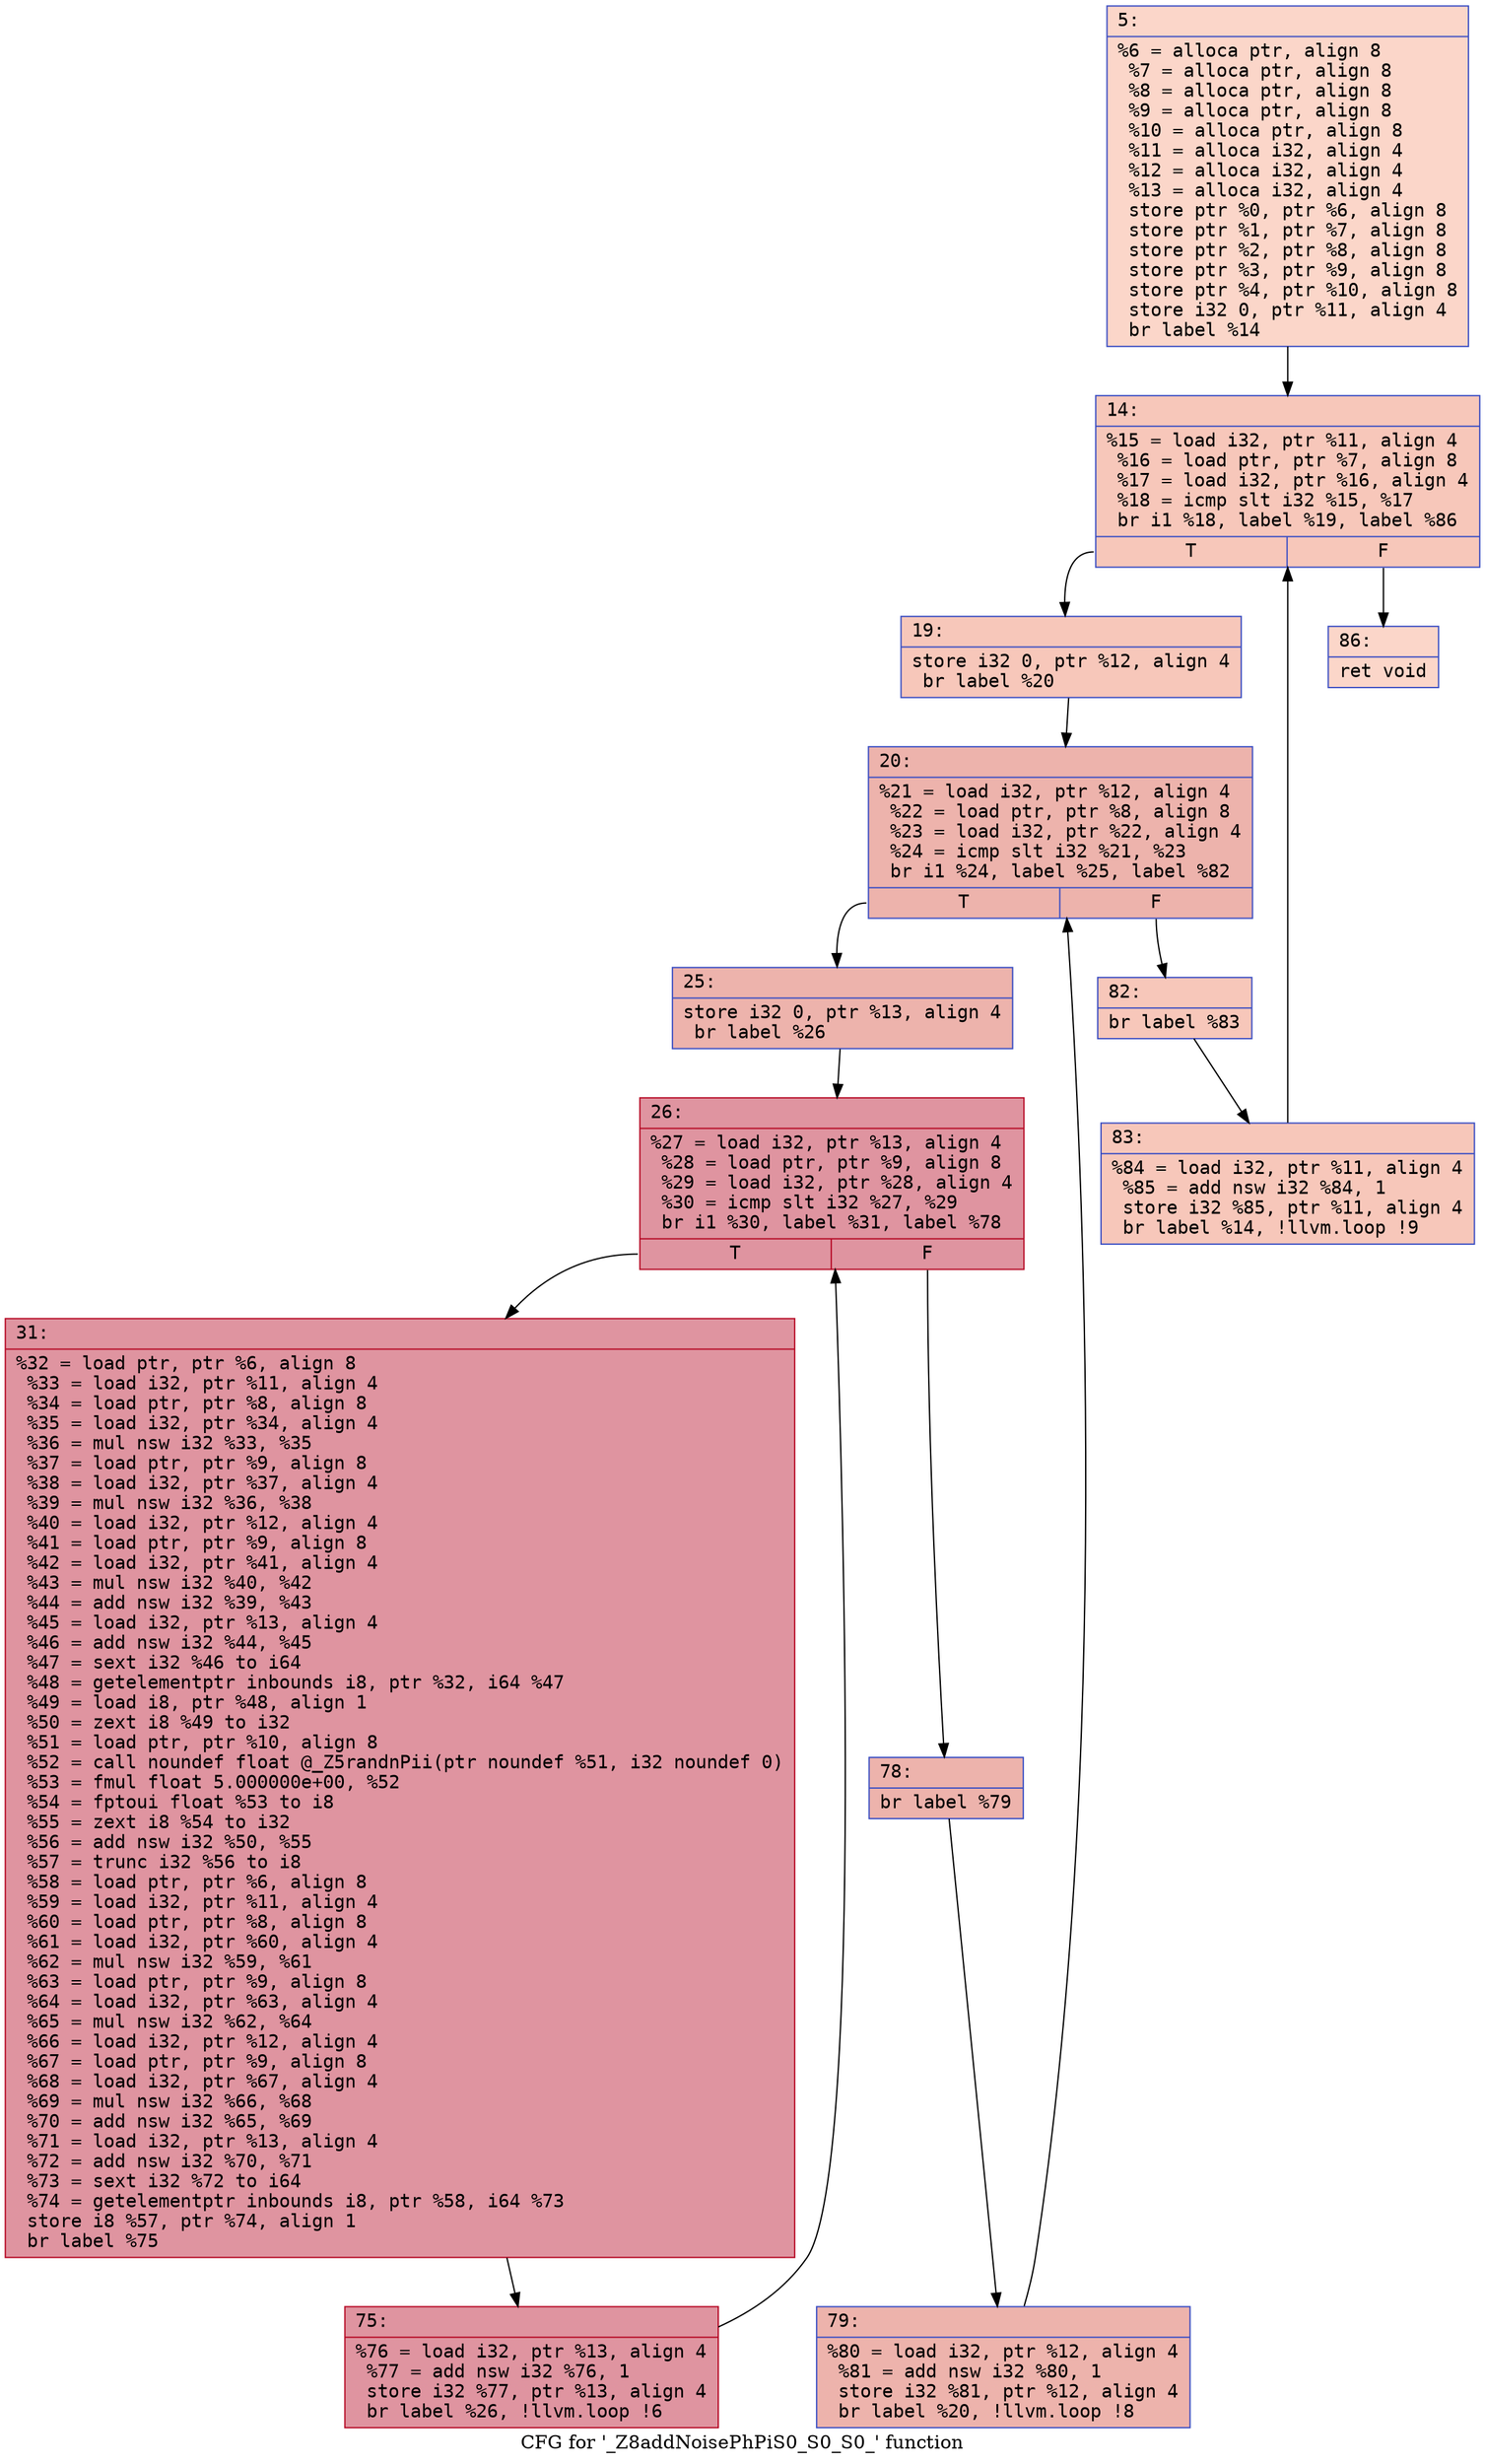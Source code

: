 digraph "CFG for '_Z8addNoisePhPiS0_S0_S0_' function" {
	label="CFG for '_Z8addNoisePhPiS0_S0_S0_' function";

	Node0x60000182b930 [shape=record,color="#3d50c3ff", style=filled, fillcolor="#f6a38570" fontname="Courier",label="{5:\l|  %6 = alloca ptr, align 8\l  %7 = alloca ptr, align 8\l  %8 = alloca ptr, align 8\l  %9 = alloca ptr, align 8\l  %10 = alloca ptr, align 8\l  %11 = alloca i32, align 4\l  %12 = alloca i32, align 4\l  %13 = alloca i32, align 4\l  store ptr %0, ptr %6, align 8\l  store ptr %1, ptr %7, align 8\l  store ptr %2, ptr %8, align 8\l  store ptr %3, ptr %9, align 8\l  store ptr %4, ptr %10, align 8\l  store i32 0, ptr %11, align 4\l  br label %14\l}"];
	Node0x60000182b930 -> Node0x60000182b980[tooltip="5 -> 14\nProbability 100.00%" ];
	Node0x60000182b980 [shape=record,color="#3d50c3ff", style=filled, fillcolor="#ec7f6370" fontname="Courier",label="{14:\l|  %15 = load i32, ptr %11, align 4\l  %16 = load ptr, ptr %7, align 8\l  %17 = load i32, ptr %16, align 4\l  %18 = icmp slt i32 %15, %17\l  br i1 %18, label %19, label %86\l|{<s0>T|<s1>F}}"];
	Node0x60000182b980:s0 -> Node0x60000182b9d0[tooltip="14 -> 19\nProbability 96.88%" ];
	Node0x60000182b980:s1 -> Node0x60000182bcf0[tooltip="14 -> 86\nProbability 3.12%" ];
	Node0x60000182b9d0 [shape=record,color="#3d50c3ff", style=filled, fillcolor="#ec7f6370" fontname="Courier",label="{19:\l|  store i32 0, ptr %12, align 4\l  br label %20\l}"];
	Node0x60000182b9d0 -> Node0x60000182ba20[tooltip="19 -> 20\nProbability 100.00%" ];
	Node0x60000182ba20 [shape=record,color="#3d50c3ff", style=filled, fillcolor="#d6524470" fontname="Courier",label="{20:\l|  %21 = load i32, ptr %12, align 4\l  %22 = load ptr, ptr %8, align 8\l  %23 = load i32, ptr %22, align 4\l  %24 = icmp slt i32 %21, %23\l  br i1 %24, label %25, label %82\l|{<s0>T|<s1>F}}"];
	Node0x60000182ba20:s0 -> Node0x60000182ba70[tooltip="20 -> 25\nProbability 96.88%" ];
	Node0x60000182ba20:s1 -> Node0x60000182bc50[tooltip="20 -> 82\nProbability 3.12%" ];
	Node0x60000182ba70 [shape=record,color="#3d50c3ff", style=filled, fillcolor="#d6524470" fontname="Courier",label="{25:\l|  store i32 0, ptr %13, align 4\l  br label %26\l}"];
	Node0x60000182ba70 -> Node0x60000182bac0[tooltip="25 -> 26\nProbability 100.00%" ];
	Node0x60000182bac0 [shape=record,color="#b70d28ff", style=filled, fillcolor="#b70d2870" fontname="Courier",label="{26:\l|  %27 = load i32, ptr %13, align 4\l  %28 = load ptr, ptr %9, align 8\l  %29 = load i32, ptr %28, align 4\l  %30 = icmp slt i32 %27, %29\l  br i1 %30, label %31, label %78\l|{<s0>T|<s1>F}}"];
	Node0x60000182bac0:s0 -> Node0x60000182bb10[tooltip="26 -> 31\nProbability 96.88%" ];
	Node0x60000182bac0:s1 -> Node0x60000182bbb0[tooltip="26 -> 78\nProbability 3.12%" ];
	Node0x60000182bb10 [shape=record,color="#b70d28ff", style=filled, fillcolor="#b70d2870" fontname="Courier",label="{31:\l|  %32 = load ptr, ptr %6, align 8\l  %33 = load i32, ptr %11, align 4\l  %34 = load ptr, ptr %8, align 8\l  %35 = load i32, ptr %34, align 4\l  %36 = mul nsw i32 %33, %35\l  %37 = load ptr, ptr %9, align 8\l  %38 = load i32, ptr %37, align 4\l  %39 = mul nsw i32 %36, %38\l  %40 = load i32, ptr %12, align 4\l  %41 = load ptr, ptr %9, align 8\l  %42 = load i32, ptr %41, align 4\l  %43 = mul nsw i32 %40, %42\l  %44 = add nsw i32 %39, %43\l  %45 = load i32, ptr %13, align 4\l  %46 = add nsw i32 %44, %45\l  %47 = sext i32 %46 to i64\l  %48 = getelementptr inbounds i8, ptr %32, i64 %47\l  %49 = load i8, ptr %48, align 1\l  %50 = zext i8 %49 to i32\l  %51 = load ptr, ptr %10, align 8\l  %52 = call noundef float @_Z5randnPii(ptr noundef %51, i32 noundef 0)\l  %53 = fmul float 5.000000e+00, %52\l  %54 = fptoui float %53 to i8\l  %55 = zext i8 %54 to i32\l  %56 = add nsw i32 %50, %55\l  %57 = trunc i32 %56 to i8\l  %58 = load ptr, ptr %6, align 8\l  %59 = load i32, ptr %11, align 4\l  %60 = load ptr, ptr %8, align 8\l  %61 = load i32, ptr %60, align 4\l  %62 = mul nsw i32 %59, %61\l  %63 = load ptr, ptr %9, align 8\l  %64 = load i32, ptr %63, align 4\l  %65 = mul nsw i32 %62, %64\l  %66 = load i32, ptr %12, align 4\l  %67 = load ptr, ptr %9, align 8\l  %68 = load i32, ptr %67, align 4\l  %69 = mul nsw i32 %66, %68\l  %70 = add nsw i32 %65, %69\l  %71 = load i32, ptr %13, align 4\l  %72 = add nsw i32 %70, %71\l  %73 = sext i32 %72 to i64\l  %74 = getelementptr inbounds i8, ptr %58, i64 %73\l  store i8 %57, ptr %74, align 1\l  br label %75\l}"];
	Node0x60000182bb10 -> Node0x60000182bb60[tooltip="31 -> 75\nProbability 100.00%" ];
	Node0x60000182bb60 [shape=record,color="#b70d28ff", style=filled, fillcolor="#b70d2870" fontname="Courier",label="{75:\l|  %76 = load i32, ptr %13, align 4\l  %77 = add nsw i32 %76, 1\l  store i32 %77, ptr %13, align 4\l  br label %26, !llvm.loop !6\l}"];
	Node0x60000182bb60 -> Node0x60000182bac0[tooltip="75 -> 26\nProbability 100.00%" ];
	Node0x60000182bbb0 [shape=record,color="#3d50c3ff", style=filled, fillcolor="#d6524470" fontname="Courier",label="{78:\l|  br label %79\l}"];
	Node0x60000182bbb0 -> Node0x60000182bc00[tooltip="78 -> 79\nProbability 100.00%" ];
	Node0x60000182bc00 [shape=record,color="#3d50c3ff", style=filled, fillcolor="#d6524470" fontname="Courier",label="{79:\l|  %80 = load i32, ptr %12, align 4\l  %81 = add nsw i32 %80, 1\l  store i32 %81, ptr %12, align 4\l  br label %20, !llvm.loop !8\l}"];
	Node0x60000182bc00 -> Node0x60000182ba20[tooltip="79 -> 20\nProbability 100.00%" ];
	Node0x60000182bc50 [shape=record,color="#3d50c3ff", style=filled, fillcolor="#ec7f6370" fontname="Courier",label="{82:\l|  br label %83\l}"];
	Node0x60000182bc50 -> Node0x60000182bca0[tooltip="82 -> 83\nProbability 100.00%" ];
	Node0x60000182bca0 [shape=record,color="#3d50c3ff", style=filled, fillcolor="#ec7f6370" fontname="Courier",label="{83:\l|  %84 = load i32, ptr %11, align 4\l  %85 = add nsw i32 %84, 1\l  store i32 %85, ptr %11, align 4\l  br label %14, !llvm.loop !9\l}"];
	Node0x60000182bca0 -> Node0x60000182b980[tooltip="83 -> 14\nProbability 100.00%" ];
	Node0x60000182bcf0 [shape=record,color="#3d50c3ff", style=filled, fillcolor="#f6a38570" fontname="Courier",label="{86:\l|  ret void\l}"];
}
